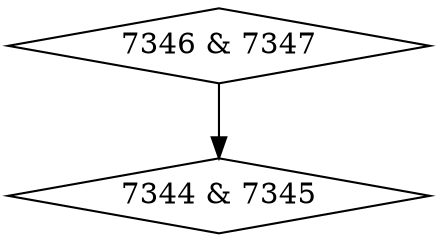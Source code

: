 digraph {
0 [label = "7344 & 7345", shape = diamond];
1 [label = "7346 & 7347", shape = diamond];
1->0;
}
